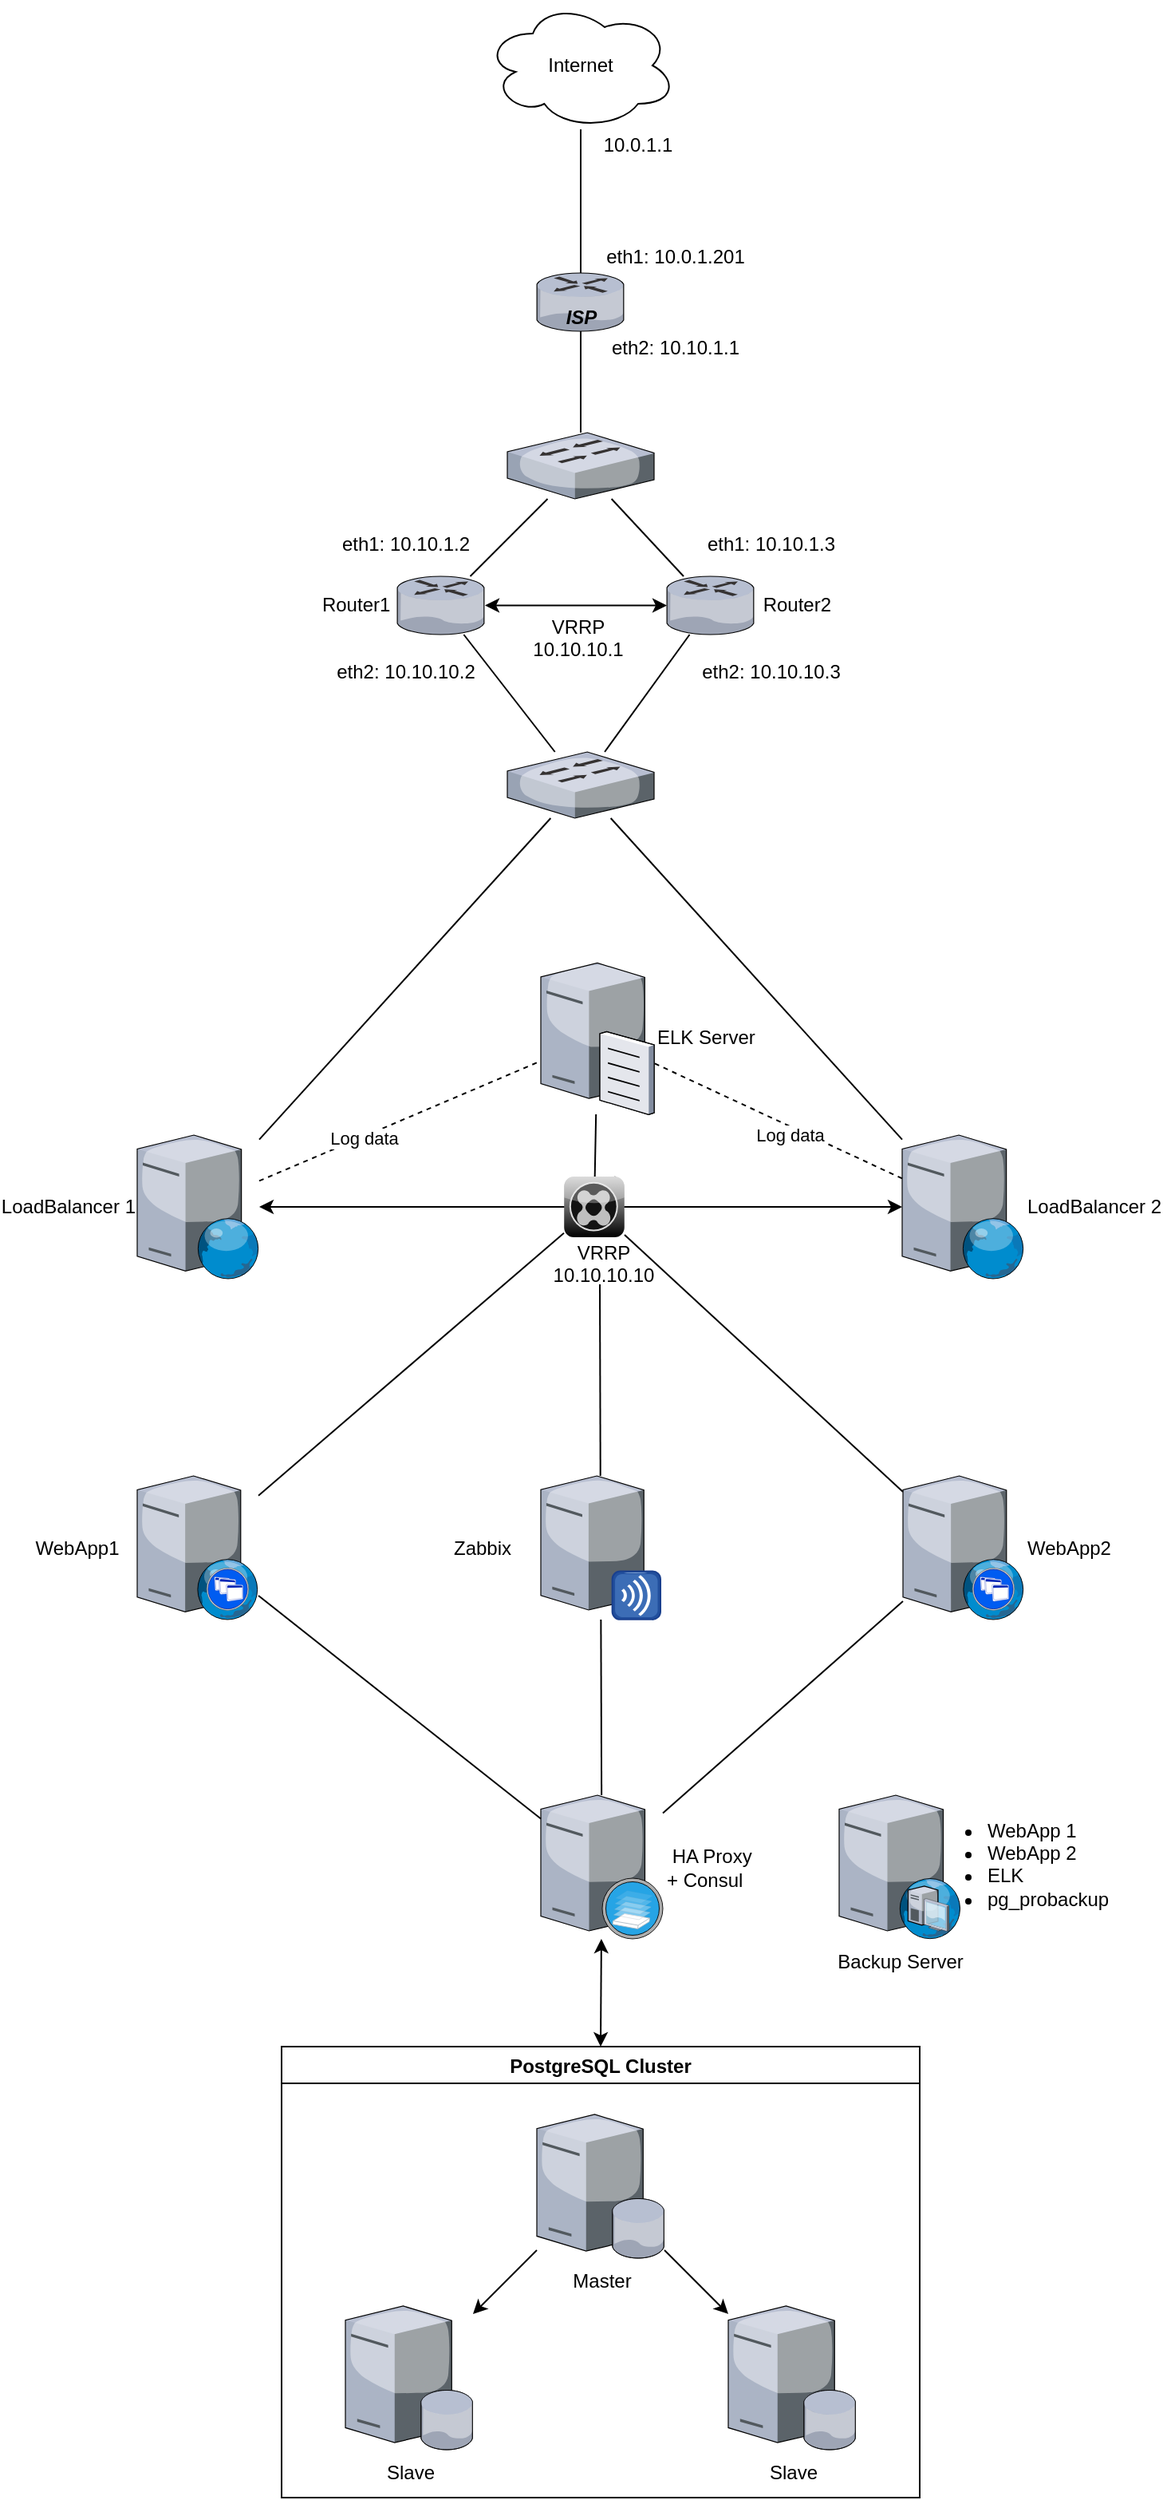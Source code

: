 <mxfile version="13.0.3" type="device"><diagram name="Page-1" id="822b0af5-4adb-64df-f703-e8dfc1f81529"><mxGraphModel dx="1106" dy="869" grid="1" gridSize="10" guides="1" tooltips="1" connect="1" arrows="1" fold="1" page="1" pageScale="1" pageWidth="4681" pageHeight="3300" background="#ffffff" math="0" shadow="0"><root><mxCell id="0"/><mxCell id="1" parent="0"/><mxCell id="PSkHNn1plQj4ABkqZBBQ-1" value="WebApp1" style="verticalLabelPosition=middle;aspect=fixed;html=1;verticalAlign=middle;strokeColor=none;align=center;outlineConnect=0;shape=mxgraph.citrix.xenapp_web;labelPosition=left;" parent="1" vertex="1"><mxGeometry x="921" y="963.5" width="76" height="90" as="geometry"/></mxCell><mxCell id="PSkHNn1plQj4ABkqZBBQ-2" value="WebApp2" style="verticalLabelPosition=middle;aspect=fixed;html=1;verticalAlign=middle;strokeColor=none;align=left;outlineConnect=0;shape=mxgraph.citrix.xenapp_web;labelPosition=right;" parent="1" vertex="1"><mxGeometry x="1401" y="963.5" width="76" height="90" as="geometry"/></mxCell><mxCell id="PSkHNn1plQj4ABkqZBBQ-3" value="LoadBalancer 1" style="verticalLabelPosition=middle;aspect=fixed;html=1;verticalAlign=middle;strokeColor=none;align=right;outlineConnect=0;shape=mxgraph.citrix.web_server;labelPosition=left;" parent="1" vertex="1"><mxGeometry x="921" y="750" width="76.5" height="90" as="geometry"/></mxCell><mxCell id="PSkHNn1plQj4ABkqZBBQ-4" value="Master" style="verticalLabelPosition=bottom;aspect=fixed;html=1;verticalAlign=top;strokeColor=none;align=center;outlineConnect=0;shape=mxgraph.citrix.database_server;" parent="1" vertex="1"><mxGeometry x="1171.5" y="1363.5" width="80" height="90" as="geometry"/></mxCell><mxCell id="PSkHNn1plQj4ABkqZBBQ-5" value="Slave" style="verticalLabelPosition=bottom;aspect=fixed;html=1;verticalAlign=top;strokeColor=none;align=center;outlineConnect=0;shape=mxgraph.citrix.database_server;" parent="1" vertex="1"><mxGeometry x="1291.5" y="1483.5" width="80" height="90" as="geometry"/></mxCell><mxCell id="PSkHNn1plQj4ABkqZBBQ-6" value="Slave" style="verticalLabelPosition=bottom;aspect=fixed;html=1;verticalAlign=top;strokeColor=none;align=center;outlineConnect=0;shape=mxgraph.citrix.database_server;" parent="1" vertex="1"><mxGeometry x="1051.5" y="1483.5" width="80" height="90" as="geometry"/></mxCell><mxCell id="PSkHNn1plQj4ABkqZBBQ-7" value="&lt;div style=&quot;text-align: center&quot;&gt;&amp;nbsp;HA Proxy&lt;/div&gt;&lt;div&gt;+ Consul&lt;/div&gt;" style="verticalLabelPosition=middle;aspect=fixed;html=1;verticalAlign=middle;strokeColor=none;align=left;outlineConnect=0;shape=mxgraph.citrix.xenserver;labelPosition=right;" parent="1" vertex="1"><mxGeometry x="1174" y="1163.5" width="76.5" height="90" as="geometry"/></mxCell><mxCell id="PSkHNn1plQj4ABkqZBBQ-8" value="&lt;div&gt;Router1&amp;nbsp;&lt;/div&gt;" style="verticalLabelPosition=middle;aspect=fixed;html=1;verticalAlign=middle;strokeColor=none;align=right;outlineConnect=0;shape=mxgraph.citrix.router;labelPosition=left;" parent="1" vertex="1"><mxGeometry x="1084" y="400" width="55" height="36.5" as="geometry"/></mxCell><mxCell id="PSkHNn1plQj4ABkqZBBQ-13" value="&lt;div&gt;ELK Server&lt;/div&gt;" style="verticalLabelPosition=middle;aspect=fixed;html=1;verticalAlign=middle;strokeColor=none;align=left;outlineConnect=0;shape=mxgraph.citrix.file_server;labelPosition=right;" parent="1" vertex="1"><mxGeometry x="1174" y="640" width="71" height="97" as="geometry"/></mxCell><mxCell id="PSkHNn1plQj4ABkqZBBQ-14" value="Backup Server" style="verticalLabelPosition=bottom;aspect=fixed;html=1;verticalAlign=top;strokeColor=none;align=center;outlineConnect=0;shape=mxgraph.citrix.dhcp_server;" parent="1" vertex="1"><mxGeometry x="1361" y="1163.5" width="76" height="90" as="geometry"/></mxCell><mxCell id="c3SdVriYZt0TlbIWFmBa-1" value="Zabbix" style="verticalLabelPosition=middle;aspect=fixed;html=1;verticalAlign=middle;strokeColor=none;align=center;outlineConnect=0;shape=mxgraph.citrix.merchandising_server;labelPosition=left;" parent="1" vertex="1"><mxGeometry x="1174" y="963.5" width="75" height="90" as="geometry"/></mxCell><mxCell id="c3SdVriYZt0TlbIWFmBa-2" value="&lt;div&gt;&amp;nbsp;Router2&lt;/div&gt;" style="verticalLabelPosition=middle;aspect=fixed;html=1;verticalAlign=middle;strokeColor=none;align=left;outlineConnect=0;shape=mxgraph.citrix.router;labelPosition=right;" parent="1" vertex="1"><mxGeometry x="1253" y="400" width="55" height="36.5" as="geometry"/></mxCell><mxCell id="c3SdVriYZt0TlbIWFmBa-3" value="&lt;div&gt;ISP&lt;/div&gt;" style="verticalLabelPosition=middle;aspect=fixed;html=1;verticalAlign=bottom;strokeColor=none;align=center;outlineConnect=0;shape=mxgraph.citrix.router;labelPosition=center;fontStyle=3;horizontal=1;" parent="1" vertex="1"><mxGeometry x="1171.5" y="210" width="55" height="36.5" as="geometry"/></mxCell><mxCell id="c3SdVriYZt0TlbIWFmBa-4" value="" style="endArrow=none;html=1;" parent="1" source="PSkHNn1plQj4ABkqZBBQ-8" target="c3SdVriYZt0TlbIWFmBa-15" edge="1"><mxGeometry width="50" height="50" relative="1" as="geometry"><mxPoint x="1134" y="330" as="sourcePoint"/><mxPoint x="1184" y="280" as="targetPoint"/></mxGeometry></mxCell><mxCell id="c3SdVriYZt0TlbIWFmBa-5" value="" style="endArrow=none;html=1;" parent="1" source="c3SdVriYZt0TlbIWFmBa-2" target="c3SdVriYZt0TlbIWFmBa-15" edge="1"><mxGeometry width="50" height="50" relative="1" as="geometry"><mxPoint x="1144" y="340" as="sourcePoint"/><mxPoint x="1195.29" y="256.5" as="targetPoint"/></mxGeometry></mxCell><mxCell id="c3SdVriYZt0TlbIWFmBa-7" value="Internet" style="ellipse;shape=cloud;whiteSpace=wrap;html=1;" parent="1" vertex="1"><mxGeometry x="1139" y="40" width="120" height="80" as="geometry"/></mxCell><mxCell id="c3SdVriYZt0TlbIWFmBa-8" value="" style="endArrow=none;html=1;" parent="1" source="c3SdVriYZt0TlbIWFmBa-20" target="PSkHNn1plQj4ABkqZBBQ-8" edge="1"><mxGeometry width="50" height="50" relative="1" as="geometry"><mxPoint x="1056.5" y="520" as="sourcePoint"/><mxPoint x="1106.5" y="470" as="targetPoint"/></mxGeometry></mxCell><mxCell id="c3SdVriYZt0TlbIWFmBa-9" value="" style="endArrow=none;html=1;" parent="1" source="c3SdVriYZt0TlbIWFmBa-3" target="c3SdVriYZt0TlbIWFmBa-7" edge="1"><mxGeometry width="50" height="50" relative="1" as="geometry"><mxPoint x="1179" y="210" as="sourcePoint"/><mxPoint x="1229" y="160" as="targetPoint"/></mxGeometry></mxCell><mxCell id="c3SdVriYZt0TlbIWFmBa-11" value="eth2: 10.10.1.1" style="text;html=1;strokeColor=none;fillColor=none;align=center;verticalAlign=middle;whiteSpace=wrap;rounded=0;" parent="1" vertex="1"><mxGeometry x="1209" y="246.5" width="99" height="20" as="geometry"/></mxCell><mxCell id="c3SdVriYZt0TlbIWFmBa-13" value="eth1: 10.0.1.201" style="text;html=1;strokeColor=none;fillColor=none;align=center;verticalAlign=middle;whiteSpace=wrap;rounded=0;" parent="1" vertex="1"><mxGeometry x="1209" y="190" width="99" height="20" as="geometry"/></mxCell><mxCell id="c3SdVriYZt0TlbIWFmBa-14" value="10.0.1.1" style="text;html=1;strokeColor=none;fillColor=none;align=center;verticalAlign=middle;whiteSpace=wrap;rounded=0;" parent="1" vertex="1"><mxGeometry x="1214.75" y="120" width="40" height="20" as="geometry"/></mxCell><mxCell id="c3SdVriYZt0TlbIWFmBa-15" value="" style="verticalLabelPosition=bottom;aspect=fixed;html=1;verticalAlign=top;strokeColor=none;align=center;outlineConnect=0;shape=mxgraph.citrix.switch;" parent="1" vertex="1"><mxGeometry x="1153" y="310" width="92" height="41.5" as="geometry"/></mxCell><mxCell id="c3SdVriYZt0TlbIWFmBa-16" value="" style="endArrow=none;html=1;" parent="1" source="c3SdVriYZt0TlbIWFmBa-15" target="c3SdVriYZt0TlbIWFmBa-3" edge="1"><mxGeometry width="50" height="50" relative="1" as="geometry"><mxPoint x="1281.821" y="401.5" as="sourcePoint"/><mxPoint x="1229.922" y="361.5" as="targetPoint"/></mxGeometry></mxCell><mxCell id="c3SdVriYZt0TlbIWFmBa-17" value="eth1: 10.10.1.3" style="text;html=1;strokeColor=none;fillColor=none;align=center;verticalAlign=middle;whiteSpace=wrap;rounded=0;" parent="1" vertex="1"><mxGeometry x="1269" y="370" width="99" height="20" as="geometry"/></mxCell><mxCell id="c3SdVriYZt0TlbIWFmBa-18" value="eth1: 10.10.1.2" style="text;html=1;strokeColor=none;fillColor=none;align=center;verticalAlign=middle;whiteSpace=wrap;rounded=0;" parent="1" vertex="1"><mxGeometry x="1040" y="370" width="99" height="20" as="geometry"/></mxCell><mxCell id="c3SdVriYZt0TlbIWFmBa-19" value="" style="endArrow=none;html=1;" parent="1" source="c3SdVriYZt0TlbIWFmBa-20" target="c3SdVriYZt0TlbIWFmBa-2" edge="1"><mxGeometry width="50" height="50" relative="1" as="geometry"><mxPoint x="1296" y="480" as="sourcePoint"/><mxPoint x="1089.448" y="438" as="targetPoint"/></mxGeometry></mxCell><mxCell id="c3SdVriYZt0TlbIWFmBa-20" value="" style="verticalLabelPosition=bottom;aspect=fixed;html=1;verticalAlign=top;strokeColor=none;align=center;outlineConnect=0;shape=mxgraph.citrix.switch;" parent="1" vertex="1"><mxGeometry x="1153" y="510" width="92" height="41.5" as="geometry"/></mxCell><mxCell id="c3SdVriYZt0TlbIWFmBa-21" value="eth2: 10.10.10.3" style="text;html=1;strokeColor=none;fillColor=none;align=center;verticalAlign=middle;whiteSpace=wrap;rounded=0;" parent="1" vertex="1"><mxGeometry x="1269" y="450" width="99" height="20" as="geometry"/></mxCell><mxCell id="c3SdVriYZt0TlbIWFmBa-22" value="eth2: 10.10.10.2" style="text;html=1;strokeColor=none;fillColor=none;align=center;verticalAlign=middle;whiteSpace=wrap;rounded=0;" parent="1" vertex="1"><mxGeometry x="1040" y="450" width="99" height="20" as="geometry"/></mxCell><mxCell id="c3SdVriYZt0TlbIWFmBa-28" value="" style="endArrow=classic;startArrow=classic;html=1;" parent="1" source="PSkHNn1plQj4ABkqZBBQ-8" target="c3SdVriYZt0TlbIWFmBa-2" edge="1"><mxGeometry width="50" height="50" relative="1" as="geometry"><mxPoint x="1159" y="460" as="sourcePoint"/><mxPoint x="1209" y="410" as="targetPoint"/></mxGeometry></mxCell><mxCell id="c3SdVriYZt0TlbIWFmBa-29" value="VRRP&lt;br&gt;10.10.10.1" style="text;html=1;align=center;verticalAlign=top;resizable=0;points=[];" parent="c3SdVriYZt0TlbIWFmBa-28" vertex="1" connectable="0"><mxGeometry x="0.005" relative="1" as="geometry"><mxPoint as="offset"/></mxGeometry></mxCell><mxCell id="55rr3tUE7DOLH0A7e-WQ-1" value="PostgreSQL Cluster" style="swimlane;" parent="1" vertex="1"><mxGeometry x="1011.5" y="1321" width="400" height="282.5" as="geometry"/></mxCell><mxCell id="55rr3tUE7DOLH0A7e-WQ-5" value="" style="endArrow=classic;startArrow=classic;html=1;exitX=0.5;exitY=0;exitDx=0;exitDy=0;" parent="1" source="55rr3tUE7DOLH0A7e-WQ-1" target="PSkHNn1plQj4ABkqZBBQ-7" edge="1"><mxGeometry width="50" height="50" relative="1" as="geometry"><mxPoint x="1071" y="1273.5" as="sourcePoint"/><mxPoint x="1121" y="1223.5" as="targetPoint"/></mxGeometry></mxCell><mxCell id="55rr3tUE7DOLH0A7e-WQ-12" value="" style="endArrow=none;html=1;" parent="1" target="PSkHNn1plQj4ABkqZBBQ-2" edge="1" source="fmDaoDO6BzrafjQiARlY-14"><mxGeometry width="50" height="50" relative="1" as="geometry"><mxPoint x="1211" y="843.5" as="sourcePoint"/><mxPoint x="1131" y="873.5" as="targetPoint"/></mxGeometry></mxCell><mxCell id="55rr3tUE7DOLH0A7e-WQ-13" value="" style="endArrow=none;html=1;" parent="1" source="PSkHNn1plQj4ABkqZBBQ-1" edge="1" target="fmDaoDO6BzrafjQiARlY-14"><mxGeometry width="50" height="50" relative="1" as="geometry"><mxPoint x="1091" y="933.5" as="sourcePoint"/><mxPoint x="1211" y="843.5" as="targetPoint"/></mxGeometry></mxCell><mxCell id="55rr3tUE7DOLH0A7e-WQ-14" value="" style="endArrow=none;html=1;" parent="1" source="PSkHNn1plQj4ABkqZBBQ-2" target="PSkHNn1plQj4ABkqZBBQ-7" edge="1"><mxGeometry width="50" height="50" relative="1" as="geometry"><mxPoint x="1101" y="943.5" as="sourcePoint"/><mxPoint x="1151" y="893.5" as="targetPoint"/></mxGeometry></mxCell><mxCell id="55rr3tUE7DOLH0A7e-WQ-15" value="" style="endArrow=none;html=1;" parent="1" source="PSkHNn1plQj4ABkqZBBQ-1" target="PSkHNn1plQj4ABkqZBBQ-7" edge="1"><mxGeometry width="50" height="50" relative="1" as="geometry"><mxPoint x="1111" y="1043.5" as="sourcePoint"/><mxPoint x="1161" y="903.5" as="targetPoint"/></mxGeometry></mxCell><mxCell id="55rr3tUE7DOLH0A7e-WQ-16" value="" style="endArrow=classic;html=1;" parent="1" source="PSkHNn1plQj4ABkqZBBQ-4" target="PSkHNn1plQj4ABkqZBBQ-6" edge="1"><mxGeometry width="50" height="50" relative="1" as="geometry"><mxPoint x="1041.5" y="1443.5" as="sourcePoint"/><mxPoint x="1091.5" y="1393.5" as="targetPoint"/></mxGeometry></mxCell><mxCell id="55rr3tUE7DOLH0A7e-WQ-17" value="" style="endArrow=classic;html=1;" parent="1" source="PSkHNn1plQj4ABkqZBBQ-4" target="PSkHNn1plQj4ABkqZBBQ-5" edge="1"><mxGeometry width="50" height="50" relative="1" as="geometry"><mxPoint x="1251.5" y="1523.5" as="sourcePoint"/><mxPoint x="1301.5" y="1473.5" as="targetPoint"/></mxGeometry></mxCell><mxCell id="pNAZeWyUbekFc1Xy40WP-1" value="" style="endArrow=none;html=1;" parent="1" source="PSkHNn1plQj4ABkqZBBQ-7" target="c3SdVriYZt0TlbIWFmBa-1" edge="1"><mxGeometry width="50" height="50" relative="1" as="geometry"><mxPoint x="1321" y="1263.5" as="sourcePoint"/><mxPoint x="1371" y="1213.5" as="targetPoint"/></mxGeometry></mxCell><mxCell id="guEcwBfiOL1n45D6fDKG-1" value="" style="endArrow=none;html=1;" parent="1" source="fmDaoDO6BzrafjQiARlY-14" edge="1"><mxGeometry width="50" height="50" relative="1" as="geometry"><mxPoint x="1361" y="1073.5" as="sourcePoint"/><mxPoint x="1211" y="790" as="targetPoint"/></mxGeometry></mxCell><mxCell id="guEcwBfiOL1n45D6fDKG-2" value="" style="endArrow=none;html=1;" parent="1" source="c3SdVriYZt0TlbIWFmBa-1" edge="1"><mxGeometry width="50" height="50" relative="1" as="geometry"><mxPoint x="1361" y="1073.5" as="sourcePoint"/><mxPoint x="1211" y="843.5" as="targetPoint"/></mxGeometry></mxCell><mxCell id="guEcwBfiOL1n45D6fDKG-3" value="LoadBalancer 2" style="verticalLabelPosition=middle;aspect=fixed;html=1;verticalAlign=middle;strokeColor=none;align=left;outlineConnect=0;shape=mxgraph.citrix.web_server;labelPosition=right;" parent="1" vertex="1"><mxGeometry x="1400.5" y="750" width="76.5" height="90" as="geometry"/></mxCell><mxCell id="guEcwBfiOL1n45D6fDKG-5" value="" style="endArrow=classic;startArrow=classic;html=1;" parent="1" source="PSkHNn1plQj4ABkqZBBQ-3" target="guEcwBfiOL1n45D6fDKG-3" edge="1"><mxGeometry width="50" height="50" relative="1" as="geometry"><mxPoint x="1181" y="799.5" as="sourcePoint"/><mxPoint x="1295" y="799.5" as="targetPoint"/></mxGeometry></mxCell><mxCell id="guEcwBfiOL1n45D6fDKG-6" value="VRRP&lt;br&gt;10.10.10.10" style="text;html=1;align=center;verticalAlign=top;resizable=0;points=[];" parent="guEcwBfiOL1n45D6fDKG-5" vertex="1" connectable="0"><mxGeometry x="0.005" relative="1" as="geometry"><mxPoint x="12.75" y="15" as="offset"/></mxGeometry></mxCell><mxCell id="fmDaoDO6BzrafjQiARlY-1" value="" style="endArrow=none;html=1;" edge="1" parent="1" source="guEcwBfiOL1n45D6fDKG-3" target="c3SdVriYZt0TlbIWFmBa-20"><mxGeometry width="50" height="50" relative="1" as="geometry"><mxPoint x="1270" y="810" as="sourcePoint"/><mxPoint x="1320" y="760" as="targetPoint"/></mxGeometry></mxCell><mxCell id="fmDaoDO6BzrafjQiARlY-2" value="" style="endArrow=none;html=1;" edge="1" parent="1" source="c3SdVriYZt0TlbIWFmBa-20" target="PSkHNn1plQj4ABkqZBBQ-3"><mxGeometry width="50" height="50" relative="1" as="geometry"><mxPoint x="1341" y="668.098" as="sourcePoint"/><mxPoint x="1230.508" y="561.5" as="targetPoint"/></mxGeometry></mxCell><mxCell id="fmDaoDO6BzrafjQiARlY-3" value="" style="endArrow=none;dashed=1;html=1;" edge="1" parent="1" source="PSkHNn1plQj4ABkqZBBQ-3" target="PSkHNn1plQj4ABkqZBBQ-13"><mxGeometry width="50" height="50" relative="1" as="geometry"><mxPoint x="1260" y="860" as="sourcePoint"/><mxPoint x="1310" y="810" as="targetPoint"/></mxGeometry></mxCell><mxCell id="fmDaoDO6BzrafjQiARlY-5" value="Log data" style="edgeLabel;html=1;align=center;verticalAlign=middle;resizable=0;points=[];" vertex="1" connectable="0" parent="fmDaoDO6BzrafjQiARlY-3"><mxGeometry x="-0.262" y="-1" relative="1" as="geometry"><mxPoint as="offset"/></mxGeometry></mxCell><mxCell id="fmDaoDO6BzrafjQiARlY-4" value="" style="endArrow=none;dashed=1;html=1;" edge="1" parent="1" source="guEcwBfiOL1n45D6fDKG-3" target="PSkHNn1plQj4ABkqZBBQ-13"><mxGeometry width="50" height="50" relative="1" as="geometry"><mxPoint x="1007.5" y="788.722" as="sourcePoint"/><mxPoint x="1184" y="713.608" as="targetPoint"/></mxGeometry></mxCell><mxCell id="fmDaoDO6BzrafjQiARlY-6" value="Log data" style="edgeLabel;html=1;align=center;verticalAlign=middle;resizable=0;points=[];" vertex="1" connectable="0" parent="fmDaoDO6BzrafjQiARlY-4"><mxGeometry x="0.108" y="-1" relative="1" as="geometry"><mxPoint x="15.11" y="13.64" as="offset"/></mxGeometry></mxCell><mxCell id="fmDaoDO6BzrafjQiARlY-11" value="&lt;ul&gt;&lt;li&gt;WebApp 1&lt;/li&gt;&lt;li&gt;WebApp 2&lt;/li&gt;&lt;li&gt;ELK&lt;/li&gt;&lt;li&gt;pg_probackup&lt;/li&gt;&lt;/ul&gt;" style="text;strokeColor=none;fillColor=none;html=1;whiteSpace=wrap;verticalAlign=middle;overflow=hidden;" vertex="1" parent="1"><mxGeometry x="1411.5" y="1163.5" width="133" height="80" as="geometry"/></mxCell><mxCell id="fmDaoDO6BzrafjQiARlY-14" value="" style="verticalLabelPosition=bottom;aspect=fixed;html=1;verticalAlign=top;strokeColor=none;align=center;outlineConnect=0;shape=mxgraph.citrix.role_synchronizer;fillColor=#CCCCCC;gradientColor=#000000;gradientDirection=south;" vertex="1" parent="1"><mxGeometry x="1188.5" y="776" width="38" height="38" as="geometry"/></mxCell><mxCell id="fmDaoDO6BzrafjQiARlY-15" value="" style="endArrow=none;html=1;" edge="1" parent="1" source="PSkHNn1plQj4ABkqZBBQ-13" target="fmDaoDO6BzrafjQiARlY-14"><mxGeometry width="50" height="50" relative="1" as="geometry"><mxPoint x="1210.217" y="737" as="sourcePoint"/><mxPoint x="1211" y="790" as="targetPoint"/></mxGeometry></mxCell></root></mxGraphModel></diagram></mxfile>